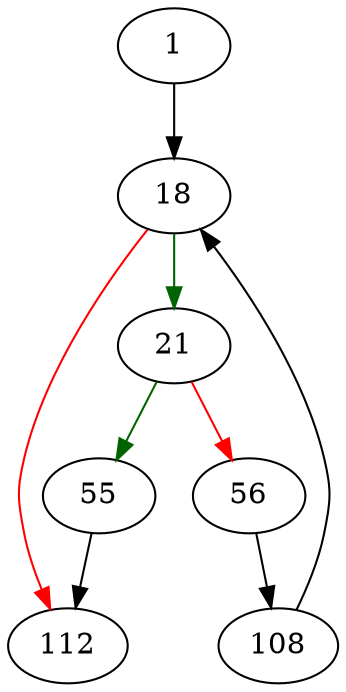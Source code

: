 strict digraph "sqlite3AutoincrementBegin" {
	// Node definitions.
	1 [entry=true];
	18;
	21;
	112;
	55;
	56;
	108;

	// Edge definitions.
	1 -> 18;
	18 -> 21 [
		color=darkgreen
		cond=true
	];
	18 -> 112 [
		color=red
		cond=false
	];
	21 -> 55 [
		color=darkgreen
		cond=true
	];
	21 -> 56 [
		color=red
		cond=false
	];
	55 -> 112;
	56 -> 108;
	108 -> 18;
}